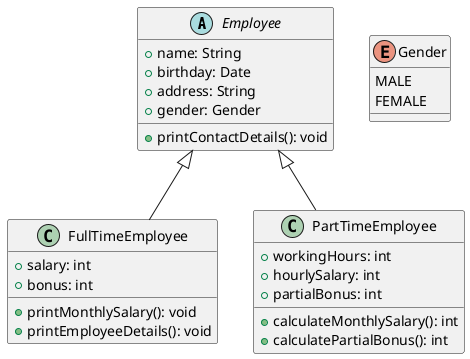 @startuml

Employee <|-- FullTimeEmployee
Employee <|-- PartTimeEmployee

enum Gender {
    MALE
    FEMALE
}

abstract class Employee {
    +name: String
    +birthday: Date
    +address: String
    +gender: Gender
    +printContactDetails(): void
}

class FullTimeEmployee {
    +salary: int
    +bonus: int
    +printMonthlySalary(): void
    +printEmployeeDetails(): void
}

class PartTimeEmployee {
    +workingHours: int
    +hourlySalary: int
    +partialBonus: int
    +calculateMonthlySalary(): int
    +calculatePartialBonus(): int
}

@enduml
